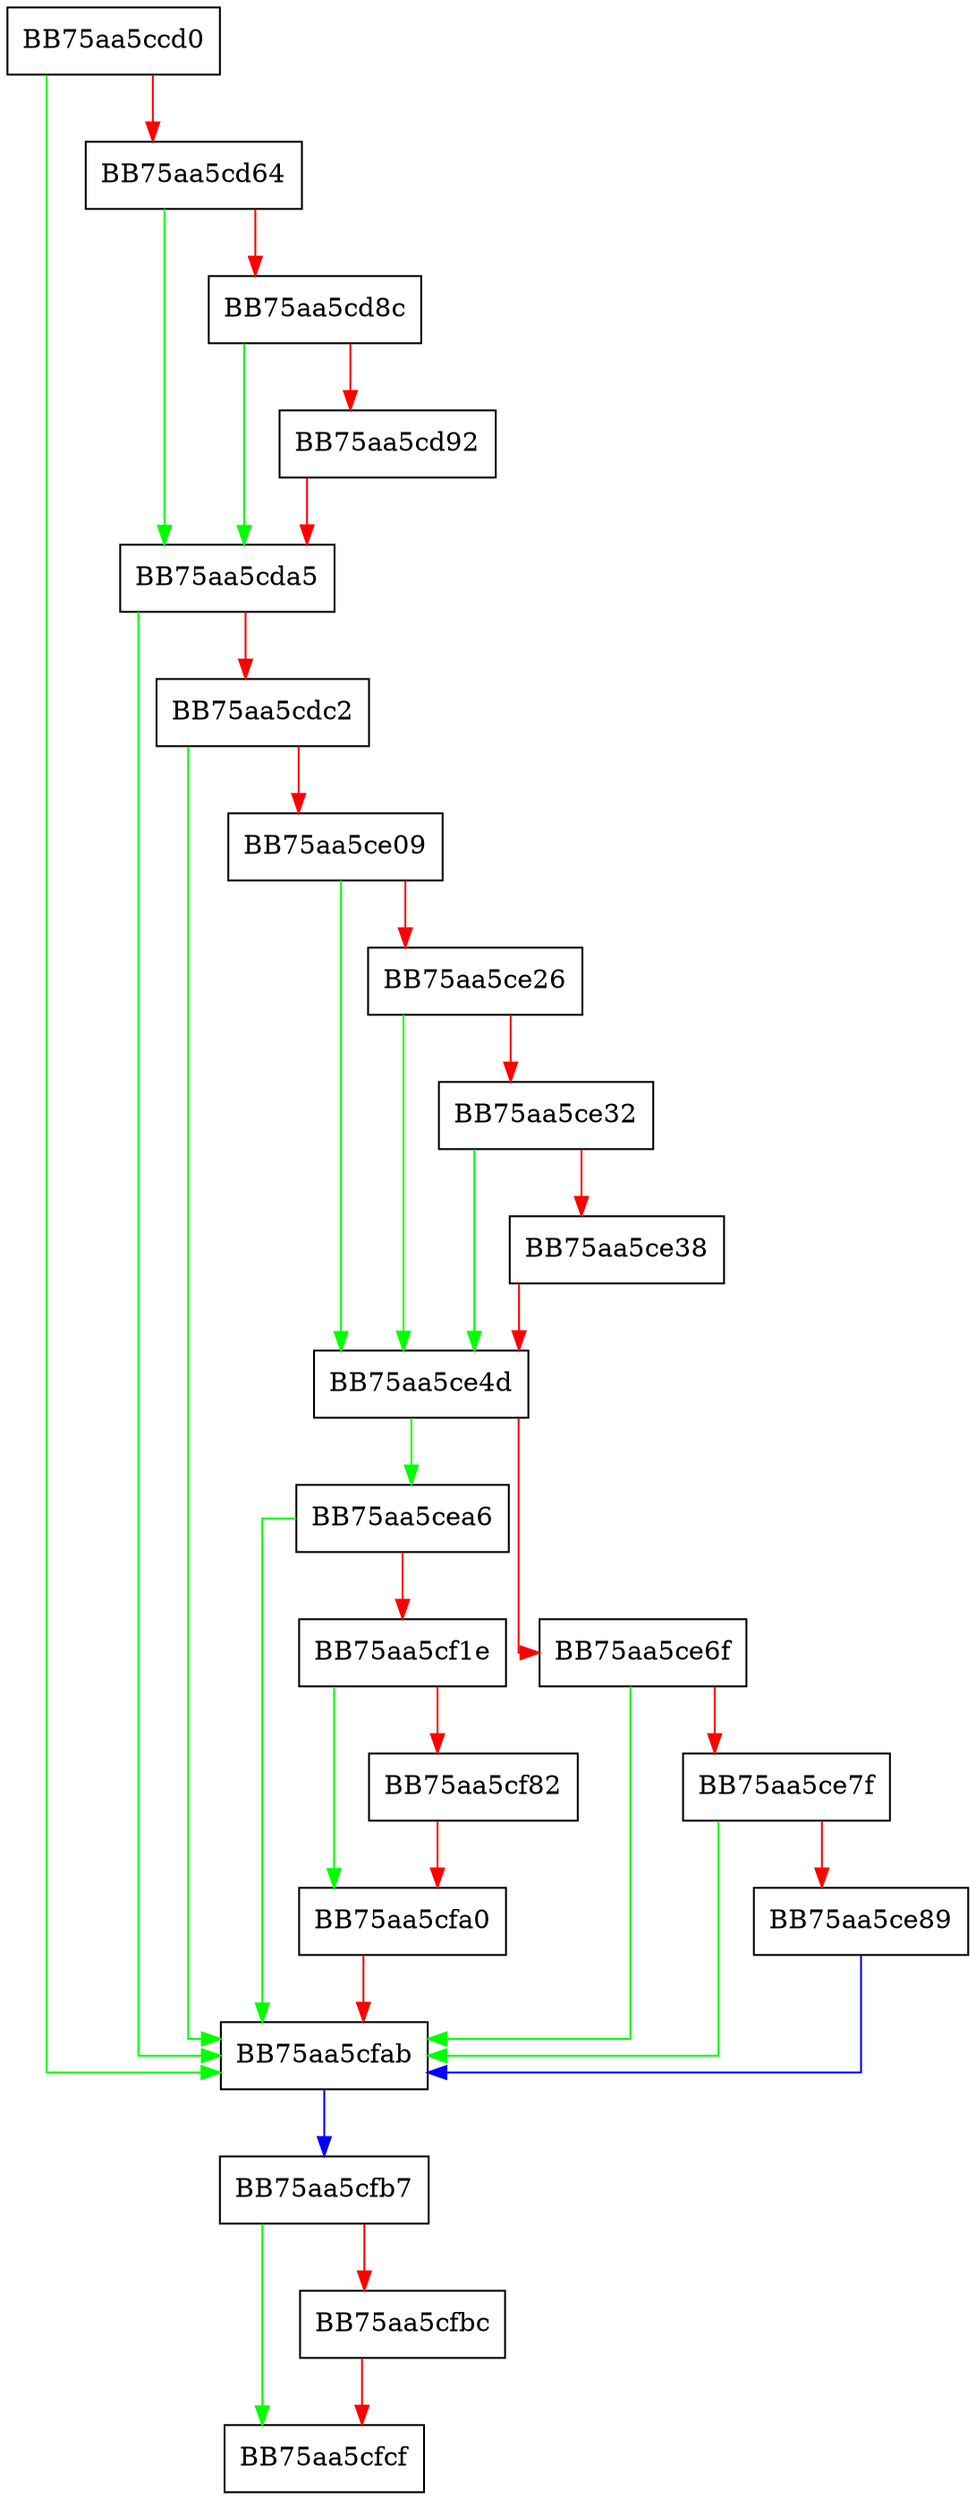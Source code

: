 digraph PolyBoxUnpack {
  node [shape="box"];
  graph [splines=ortho];
  BB75aa5ccd0 -> BB75aa5cfab [color="green"];
  BB75aa5ccd0 -> BB75aa5cd64 [color="red"];
  BB75aa5cd64 -> BB75aa5cda5 [color="green"];
  BB75aa5cd64 -> BB75aa5cd8c [color="red"];
  BB75aa5cd8c -> BB75aa5cda5 [color="green"];
  BB75aa5cd8c -> BB75aa5cd92 [color="red"];
  BB75aa5cd92 -> BB75aa5cda5 [color="red"];
  BB75aa5cda5 -> BB75aa5cfab [color="green"];
  BB75aa5cda5 -> BB75aa5cdc2 [color="red"];
  BB75aa5cdc2 -> BB75aa5cfab [color="green"];
  BB75aa5cdc2 -> BB75aa5ce09 [color="red"];
  BB75aa5ce09 -> BB75aa5ce4d [color="green"];
  BB75aa5ce09 -> BB75aa5ce26 [color="red"];
  BB75aa5ce26 -> BB75aa5ce4d [color="green"];
  BB75aa5ce26 -> BB75aa5ce32 [color="red"];
  BB75aa5ce32 -> BB75aa5ce4d [color="green"];
  BB75aa5ce32 -> BB75aa5ce38 [color="red"];
  BB75aa5ce38 -> BB75aa5ce4d [color="red"];
  BB75aa5ce4d -> BB75aa5cea6 [color="green"];
  BB75aa5ce4d -> BB75aa5ce6f [color="red"];
  BB75aa5ce6f -> BB75aa5cfab [color="green"];
  BB75aa5ce6f -> BB75aa5ce7f [color="red"];
  BB75aa5ce7f -> BB75aa5cfab [color="green"];
  BB75aa5ce7f -> BB75aa5ce89 [color="red"];
  BB75aa5ce89 -> BB75aa5cfab [color="blue"];
  BB75aa5cea6 -> BB75aa5cfab [color="green"];
  BB75aa5cea6 -> BB75aa5cf1e [color="red"];
  BB75aa5cf1e -> BB75aa5cfa0 [color="green"];
  BB75aa5cf1e -> BB75aa5cf82 [color="red"];
  BB75aa5cf82 -> BB75aa5cfa0 [color="red"];
  BB75aa5cfa0 -> BB75aa5cfab [color="red"];
  BB75aa5cfab -> BB75aa5cfb7 [color="blue"];
  BB75aa5cfb7 -> BB75aa5cfcf [color="green"];
  BB75aa5cfb7 -> BB75aa5cfbc [color="red"];
  BB75aa5cfbc -> BB75aa5cfcf [color="red"];
}